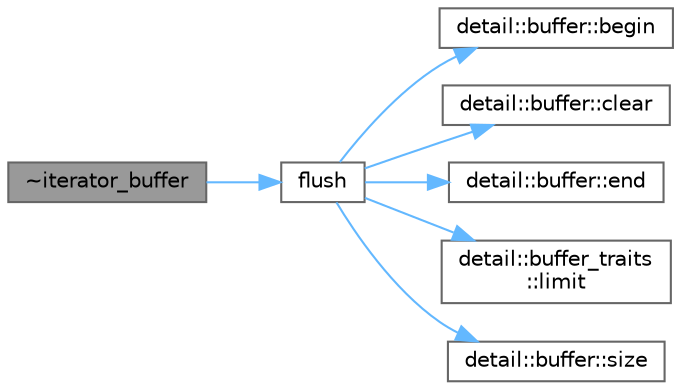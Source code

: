 digraph "~iterator_buffer"
{
 // LATEX_PDF_SIZE
  bgcolor="transparent";
  edge [fontname=Helvetica,fontsize=10,labelfontname=Helvetica,labelfontsize=10];
  node [fontname=Helvetica,fontsize=10,shape=box,height=0.2,width=0.4];
  rankdir="LR";
  Node1 [id="Node000001",label="~iterator_buffer",height=0.2,width=0.4,color="gray40", fillcolor="grey60", style="filled", fontcolor="black",tooltip=" "];
  Node1 -> Node2 [id="edge1_Node000001_Node000002",color="steelblue1",style="solid",tooltip=" "];
  Node2 [id="Node000002",label="flush",height=0.2,width=0.4,color="grey40", fillcolor="white", style="filled",URL="$classdetail_1_1iterator__buffer.html#adac116554b543b7c4228c018a85882f5",tooltip=" "];
  Node2 -> Node3 [id="edge2_Node000002_Node000003",color="steelblue1",style="solid",tooltip=" "];
  Node3 [id="Node000003",label="detail::buffer::begin",height=0.2,width=0.4,color="grey40", fillcolor="white", style="filled",URL="$classdetail_1_1buffer.html#a81466e5cd0ae27cefba5f6dc7a1d20d3",tooltip=" "];
  Node2 -> Node4 [id="edge3_Node000002_Node000004",color="steelblue1",style="solid",tooltip=" "];
  Node4 [id="Node000004",label="detail::buffer::clear",height=0.2,width=0.4,color="grey40", fillcolor="white", style="filled",URL="$classdetail_1_1buffer.html#aa929ed394c759c288bb39941bc7672e3",tooltip="Clears this buffer."];
  Node2 -> Node5 [id="edge4_Node000002_Node000005",color="steelblue1",style="solid",tooltip=" "];
  Node5 [id="Node000005",label="detail::buffer::end",height=0.2,width=0.4,color="grey40", fillcolor="white", style="filled",URL="$classdetail_1_1buffer.html#a648e922e02113059c05350c2c8279c21",tooltip=" "];
  Node2 -> Node6 [id="edge5_Node000002_Node000006",color="steelblue1",style="solid",tooltip=" "];
  Node6 [id="Node000006",label="detail::buffer_traits\l::limit",height=0.2,width=0.4,color="grey40", fillcolor="white", style="filled",URL="$structdetail_1_1buffer__traits.html#a018e03e6983ebefba9b9f296b3f023bb",tooltip=" "];
  Node2 -> Node7 [id="edge6_Node000002_Node000007",color="steelblue1",style="solid",tooltip=" "];
  Node7 [id="Node000007",label="detail::buffer::size",height=0.2,width=0.4,color="grey40", fillcolor="white", style="filled",URL="$classdetail_1_1buffer.html#a68960381f66fdfeb44116fe4337b5824",tooltip="Returns the size of this buffer."];
}

